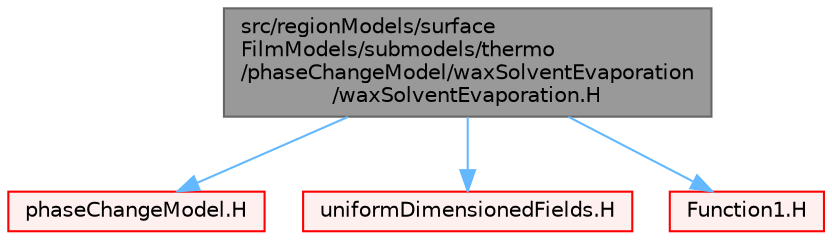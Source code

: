 digraph "src/regionModels/surfaceFilmModels/submodels/thermo/phaseChangeModel/waxSolventEvaporation/waxSolventEvaporation.H"
{
 // LATEX_PDF_SIZE
  bgcolor="transparent";
  edge [fontname=Helvetica,fontsize=10,labelfontname=Helvetica,labelfontsize=10];
  node [fontname=Helvetica,fontsize=10,shape=box,height=0.2,width=0.4];
  Node1 [id="Node000001",label="src/regionModels/surface\lFilmModels/submodels/thermo\l/phaseChangeModel/waxSolventEvaporation\l/waxSolventEvaporation.H",height=0.2,width=0.4,color="gray40", fillcolor="grey60", style="filled", fontcolor="black",tooltip=" "];
  Node1 -> Node2 [id="edge1_Node000001_Node000002",color="steelblue1",style="solid",tooltip=" "];
  Node2 [id="Node000002",label="phaseChangeModel.H",height=0.2,width=0.4,color="red", fillcolor="#FFF0F0", style="filled",URL="$phaseChangeModel_8H.html",tooltip=" "];
  Node1 -> Node162 [id="edge2_Node000001_Node000162",color="steelblue1",style="solid",tooltip=" "];
  Node162 [id="Node000162",label="uniformDimensionedFields.H",height=0.2,width=0.4,color="red", fillcolor="#FFF0F0", style="filled",URL="$uniformDimensionedFields_8H.html",tooltip="Various UniformDimensionedField types."];
  Node1 -> Node221 [id="edge3_Node000001_Node000221",color="steelblue1",style="solid",tooltip=" "];
  Node221 [id="Node000221",label="Function1.H",height=0.2,width=0.4,color="red", fillcolor="#FFF0F0", style="filled",URL="$Function1_8H.html",tooltip=" "];
}
